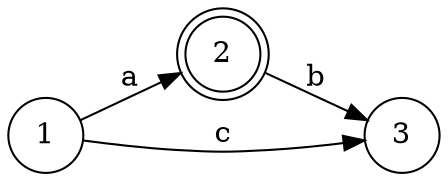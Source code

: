 digraph {
    graph [rankdir=LR];
    1 [shape=circle];
    2 [shape=doublecircle];
    3 [shape=circle];
    1 -> 2 [label=a];
    1 -> 3 [label=c];
    2 -> 3 [label=b];
}